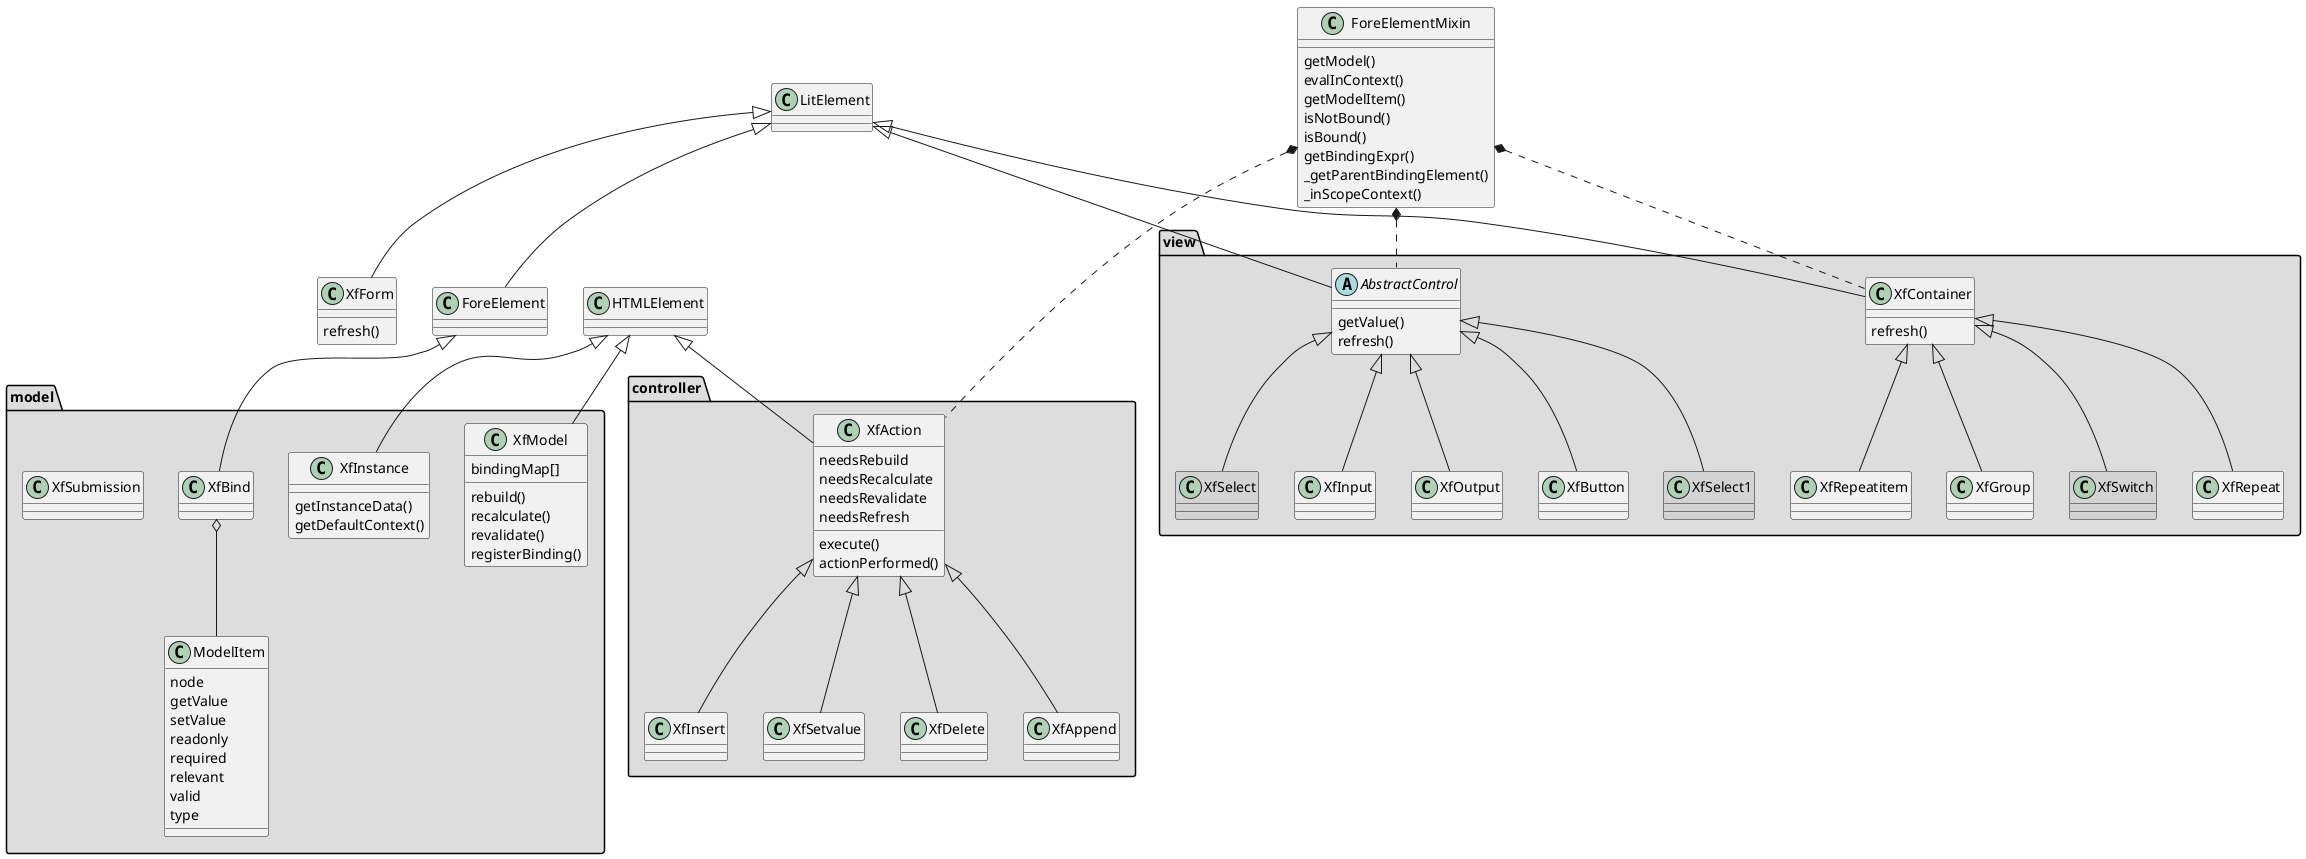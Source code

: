 @startuml

class HTMLElement{
}
class LitElement

class XfForm {
    refresh()
}
LitElement <|-- XfForm


class ForeElement

class ForeElementMixin{
    getModel()
    evalInContext()
    getModelItem()
    isNotBound()
    isBound()
    getBindingExpr()
    _getParentBindingElement()
    _inScopeContext()
}
package "model" #DDDDDD {
    class XfModel{
        bindingMap[]
        rebuild()
        recalculate()
        revalidate()
        registerBinding()
    }
    class XfInstance{
        getInstanceData()
        getDefaultContext()
    }

    class ModelItem{
        node
        getValue
        setValue
        readonly
        required
        relevant
        valid
        type
    }

    class XfBind
    class XfSubmission

    HTMLElement <|-- XfInstance
    ForeElement <|-- XfBind
    HTMLElement <|-- XfModel

}

XfBind o-- ModelItem

package "view" #DDDDDD{
    class XfContainer{
        refresh()
    }
    abstract class AbstractControl{
        getValue()
        refresh()
    }
    class XfSwitch #lightgrey
    class XfSelect1 #lightgrey
    class XfSelect #lightgrey
    AbstractControl <|-- XfInput
    AbstractControl <|-- XfOutput
    AbstractControl <|-- XfButton
    XfContainer <|-- XfRepeat
    XfContainer <|-- XfRepeatitem
    XfContainer <|-- XfGroup
    XfContainer <|-- XfSwitch
    AbstractControl <|-- XfSelect
    AbstractControl <|-- XfSelect1
}

package "controller" #DDDDDD{
    class XfAction{
        needsRebuild
        needsRecalculate
        needsRevalidate
        needsRefresh
        execute()
        actionPerformed()
    }
    XfAction <|-- XfDelete
    XfAction <|-- XfAppend
    XfAction <|-- XfInsert
    XfAction <|-- XfSetvalue

}


LitElement <|-- XfContainer
LitElement <|-- AbstractControl
ForeElementMixin *.. AbstractControl
ForeElementMixin *.. XfContainer


HTMLElement <|-- XfAction
ForeElementMixin *.. XfAction
LitElement <|-- ForeElement




@enduml
